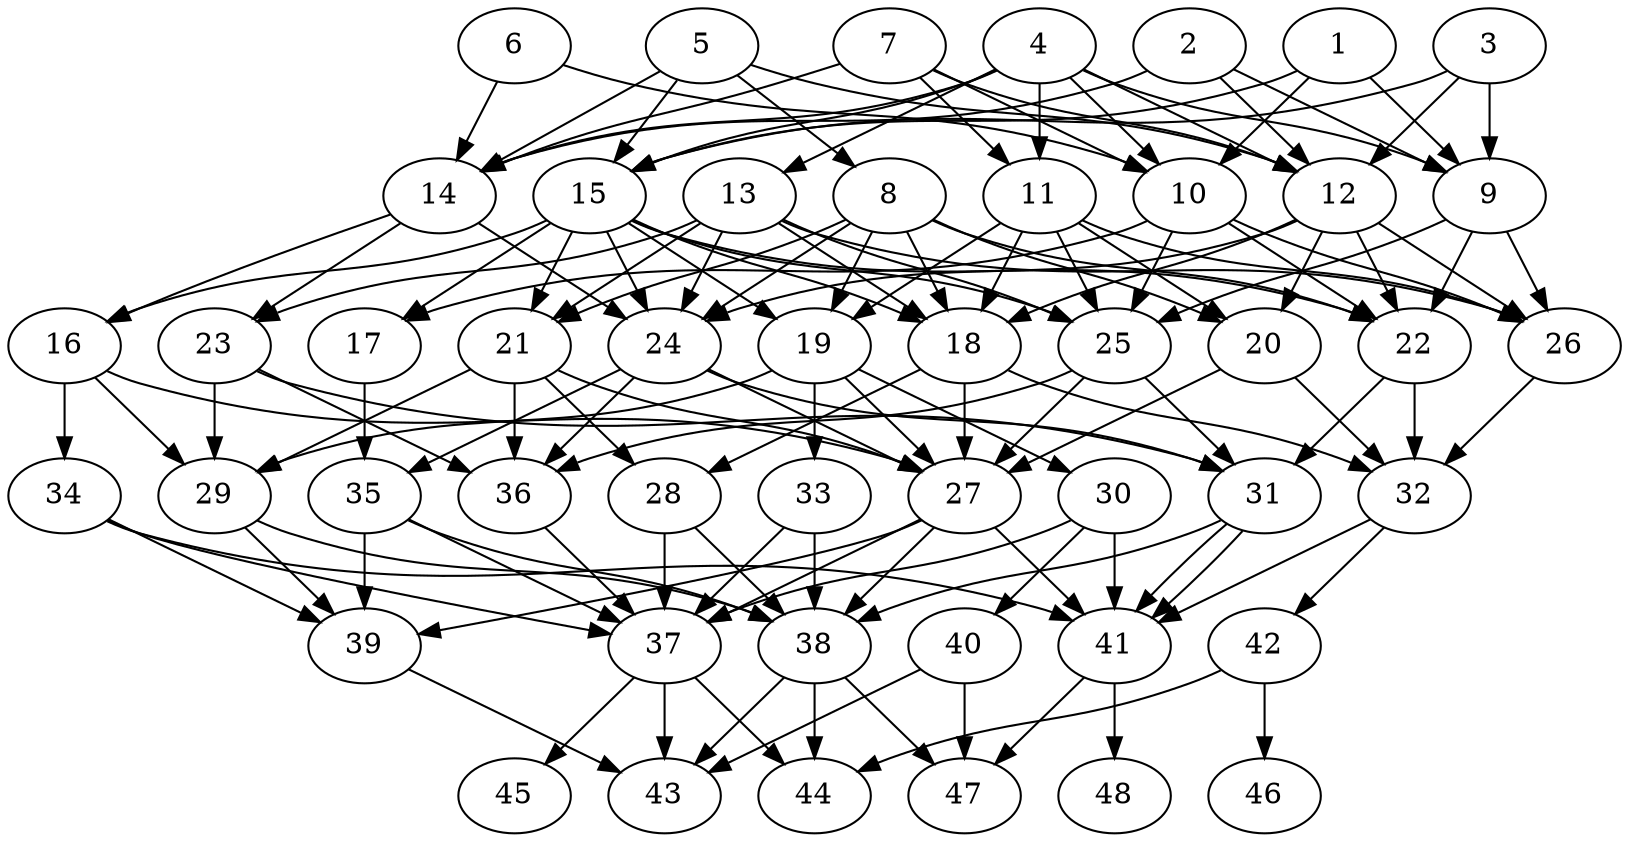 // DAG (tier=3-complex, mode=compute, n=48, ccr=0.479, fat=0.723, density=0.673, regular=0.378, jump=0.270, mindata=1048576, maxdata=16777216)
// DAG automatically generated by daggen at Sun Aug 24 16:33:34 2025
// /home/ermia/Project/Environments/daggen/bin/daggen --dot --ccr 0.479 --fat 0.723 --regular 0.378 --density 0.673 --jump 0.270 --mindata 1048576 --maxdata 16777216 -n 48 
digraph G {
  1 [size="3075731318539856904192", alpha="0.20", expect_size="1537865659269928452096"]
  1 -> 9 [size ="1691955423608832"]
  1 -> 10 [size ="1691955423608832"]
  1 -> 15 [size ="1691955423608832"]
  2 [size="3809914327453220864", alpha="0.02", expect_size="1904957163726610432"]
  2 -> 9 [size ="1467838493622272"]
  2 -> 12 [size ="1467838493622272"]
  2 -> 14 [size ="1467838493622272"]
  3 [size="79543014898708304", alpha="0.05", expect_size="39771507449354152"]
  3 -> 9 [size ="121004026232832"]
  3 -> 12 [size ="121004026232832"]
  3 -> 15 [size ="121004026232832"]
  4 [size="1030926197791669", alpha="0.02", expect_size="515463098895834"]
  4 -> 9 [size ="17153864499200"]
  4 -> 10 [size ="17153864499200"]
  4 -> 11 [size ="17153864499200"]
  4 -> 12 [size ="17153864499200"]
  4 -> 13 [size ="17153864499200"]
  4 -> 14 [size ="17153864499200"]
  4 -> 15 [size ="17153864499200"]
  5 [size="55135182287484560", alpha="0.07", expect_size="27567591143742280"]
  5 -> 8 [size ="1659469876428800"]
  5 -> 12 [size ="1659469876428800"]
  5 -> 14 [size ="1659469876428800"]
  5 -> 15 [size ="1659469876428800"]
  6 [size="15547404241554814", alpha="0.19", expect_size="7773702120777407"]
  6 -> 10 [size ="634787786129408"]
  6 -> 14 [size ="634787786129408"]
  7 [size="2141397588753411584", alpha="0.19", expect_size="1070698794376705792"]
  7 -> 10 [size ="1024455404945408"]
  7 -> 11 [size ="1024455404945408"]
  7 -> 12 [size ="1024455404945408"]
  7 -> 14 [size ="1024455404945408"]
  8 [size="1218739151289667584", alpha="0.15", expect_size="609369575644833792"]
  8 -> 18 [size ="1817136271982592"]
  8 -> 19 [size ="1817136271982592"]
  8 -> 20 [size ="1817136271982592"]
  8 -> 21 [size ="1817136271982592"]
  8 -> 22 [size ="1817136271982592"]
  8 -> 24 [size ="1817136271982592"]
  9 [size="3209263621696721408", alpha="0.11", expect_size="1604631810848360704"]
  9 -> 22 [size ="1345126454525952"]
  9 -> 25 [size ="1345126454525952"]
  9 -> 26 [size ="1345126454525952"]
  10 [size="17774327927236688", alpha="0.15", expect_size="8887163963618344"]
  10 -> 17 [size ="863874823749632"]
  10 -> 22 [size ="863874823749632"]
  10 -> 25 [size ="863874823749632"]
  10 -> 26 [size ="863874823749632"]
  11 [size="885132639773180160", alpha="0.08", expect_size="442566319886590080"]
  11 -> 18 [size ="343275336630272"]
  11 -> 19 [size ="343275336630272"]
  11 -> 20 [size ="343275336630272"]
  11 -> 25 [size ="343275336630272"]
  11 -> 26 [size ="343275336630272"]
  12 [size="2569677667658916429824", alpha="0.13", expect_size="1284838833829458214912"]
  12 -> 18 [size ="1500867731652608"]
  12 -> 20 [size ="1500867731652608"]
  12 -> 22 [size ="1500867731652608"]
  12 -> 24 [size ="1500867731652608"]
  12 -> 26 [size ="1500867731652608"]
  13 [size="54110709139562096", alpha="0.10", expect_size="27055354569781048"]
  13 -> 18 [size ="2202593581334528"]
  13 -> 21 [size ="2202593581334528"]
  13 -> 23 [size ="2202593581334528"]
  13 -> 24 [size ="2202593581334528"]
  13 -> 25 [size ="2202593581334528"]
  13 -> 26 [size ="2202593581334528"]
  14 [size="1103322534617236373504", alpha="0.05", expect_size="551661267308618186752"]
  14 -> 16 [size ="854197532622848"]
  14 -> 23 [size ="854197532622848"]
  14 -> 24 [size ="854197532622848"]
  15 [size="222084243032120704", alpha="0.02", expect_size="111042121516060352"]
  15 -> 16 [size ="133413629591552"]
  15 -> 17 [size ="133413629591552"]
  15 -> 18 [size ="133413629591552"]
  15 -> 19 [size ="133413629591552"]
  15 -> 21 [size ="133413629591552"]
  15 -> 22 [size ="133413629591552"]
  15 -> 24 [size ="133413629591552"]
  15 -> 25 [size ="133413629591552"]
  16 [size="1744569403246695424", alpha="0.08", expect_size="872284701623347712"]
  16 -> 27 [size ="994274602647552"]
  16 -> 29 [size ="994274602647552"]
  16 -> 34 [size ="994274602647552"]
  17 [size="9868234398894886", alpha="0.18", expect_size="4934117199447443"]
  17 -> 35 [size ="244793036767232"]
  18 [size="60367669080998944", alpha="0.03", expect_size="30183834540499472"]
  18 -> 27 [size ="1491904671776768"]
  18 -> 28 [size ="1491904671776768"]
  18 -> 32 [size ="1491904671776768"]
  19 [size="1108217254058098048", alpha="0.05", expect_size="554108627029049024"]
  19 -> 27 [size ="535663631925248"]
  19 -> 29 [size ="535663631925248"]
  19 -> 30 [size ="535663631925248"]
  19 -> 33 [size ="535663631925248"]
  20 [size="55216940840669808", alpha="0.04", expect_size="27608470420334904"]
  20 -> 27 [size ="140119692541952"]
  20 -> 32 [size ="140119692541952"]
  21 [size="742761815285016320", alpha="0.18", expect_size="371380907642508160"]
  21 -> 27 [size ="285119558451200"]
  21 -> 28 [size ="285119558451200"]
  21 -> 29 [size ="285119558451200"]
  21 -> 36 [size ="285119558451200"]
  22 [size="338176029385338496", alpha="0.12", expect_size="169088014692669248"]
  22 -> 31 [size ="487846846660608"]
  22 -> 32 [size ="487846846660608"]
  23 [size="27658011812383112", alpha="0.06", expect_size="13829005906191556"]
  23 -> 29 [size ="1048887418683392"]
  23 -> 31 [size ="1048887418683392"]
  23 -> 36 [size ="1048887418683392"]
  24 [size="3039490785783593304064", alpha="0.03", expect_size="1519745392891796652032"]
  24 -> 27 [size ="1678638609072128"]
  24 -> 31 [size ="1678638609072128"]
  24 -> 35 [size ="1678638609072128"]
  24 -> 36 [size ="1678638609072128"]
  25 [size="130432376785324576", alpha="0.18", expect_size="65216188392662288"]
  25 -> 27 [size ="67897602867200"]
  25 -> 31 [size ="67897602867200"]
  25 -> 36 [size ="67897602867200"]
  26 [size="366026693223125824", alpha="0.14", expect_size="183013346611562912"]
  26 -> 32 [size ="180759100915712"]
  27 [size="13189507064008284", alpha="0.11", expect_size="6594753532004142"]
  27 -> 37 [size ="317381314347008"]
  27 -> 38 [size ="317381314347008"]
  27 -> 39 [size ="317381314347008"]
  27 -> 41 [size ="317381314347008"]
  28 [size="1239442359138123776000", alpha="0.19", expect_size="619721179569061888000"]
  28 -> 37 [size ="923083263180800"]
  28 -> 38 [size ="923083263180800"]
  29 [size="1876664744447865088", alpha="0.04", expect_size="938332372223932544"]
  29 -> 38 [size ="1314917659443200"]
  29 -> 39 [size ="1314917659443200"]
  30 [size="43410225830377440", alpha="0.04", expect_size="21705112915188720"]
  30 -> 37 [size ="691001316343808"]
  30 -> 40 [size ="691001316343808"]
  30 -> 41 [size ="691001316343808"]
  31 [size="10081359846587514", alpha="0.03", expect_size="5040679923293757"]
  31 -> 38 [size ="276288208109568"]
  31 -> 41 [size ="276288208109568"]
  31 -> 41 [size ="276288208109568"]
  32 [size="21188815085697976", alpha="0.03", expect_size="10594407542848988"]
  32 -> 41 [size ="27088568451072"]
  32 -> 42 [size ="27088568451072"]
  33 [size="2040190784898763776", alpha="0.02", expect_size="1020095392449381888"]
  33 -> 37 [size ="1657818486669312"]
  33 -> 38 [size ="1657818486669312"]
  34 [size="4609995229686816309248", alpha="0.07", expect_size="2304997614843408154624"]
  34 -> 37 [size ="2215934764777472"]
  34 -> 39 [size ="2215934764777472"]
  34 -> 41 [size ="2215934764777472"]
  35 [size="3089071168913729536", alpha="0.08", expect_size="1544535584456864768"]
  35 -> 37 [size ="1352146435964928"]
  35 -> 38 [size ="1352146435964928"]
  35 -> 39 [size ="1352146435964928"]
  36 [size="33298604031384548", alpha="0.07", expect_size="16649302015692274"]
  36 -> 37 [size ="823164338700288"]
  37 [size="4414559809953595392000", alpha="0.10", expect_size="2207279904976797696000"]
  37 -> 43 [size ="2152855712563200"]
  37 -> 44 [size ="2152855712563200"]
  37 -> 45 [size ="2152855712563200"]
  38 [size="1679634120552766", alpha="0.08", expect_size="839817060276383"]
  38 -> 43 [size ="66756886396928"]
  38 -> 44 [size ="66756886396928"]
  38 -> 47 [size ="66756886396928"]
  39 [size="27429591210528644", alpha="0.17", expect_size="13714795605264322"]
  39 -> 43 [size ="1538805714649088"]
  40 [size="319914702982491406336", alpha="0.04", expect_size="159957351491245703168"]
  40 -> 43 [size ="374207758204928"]
  40 -> 47 [size ="374207758204928"]
  41 [size="96258760800633264", alpha="0.04", expect_size="48129380400316632"]
  41 -> 47 [size ="146428890447872"]
  41 -> 48 [size ="146428890447872"]
  42 [size="132721007238502080", alpha="0.01", expect_size="66360503619251040"]
  42 -> 44 [size ="243706678476800"]
  42 -> 46 [size ="243706678476800"]
  43 [size="43030061644002904", alpha="0.07", expect_size="21515030822001452"]
  44 [size="4211895283039353176064", alpha="0.19", expect_size="2105947641519676588032"]
  45 [size="1589169187785559552", alpha="0.20", expect_size="794584593892779776"]
  46 [size="455523265102988224", alpha="0.07", expect_size="227761632551494112"]
  47 [size="189882524290806448128", alpha="0.13", expect_size="94941262145403224064"]
  48 [size="3266668211340312576000", alpha="0.02", expect_size="1633334105670156288000"]
}